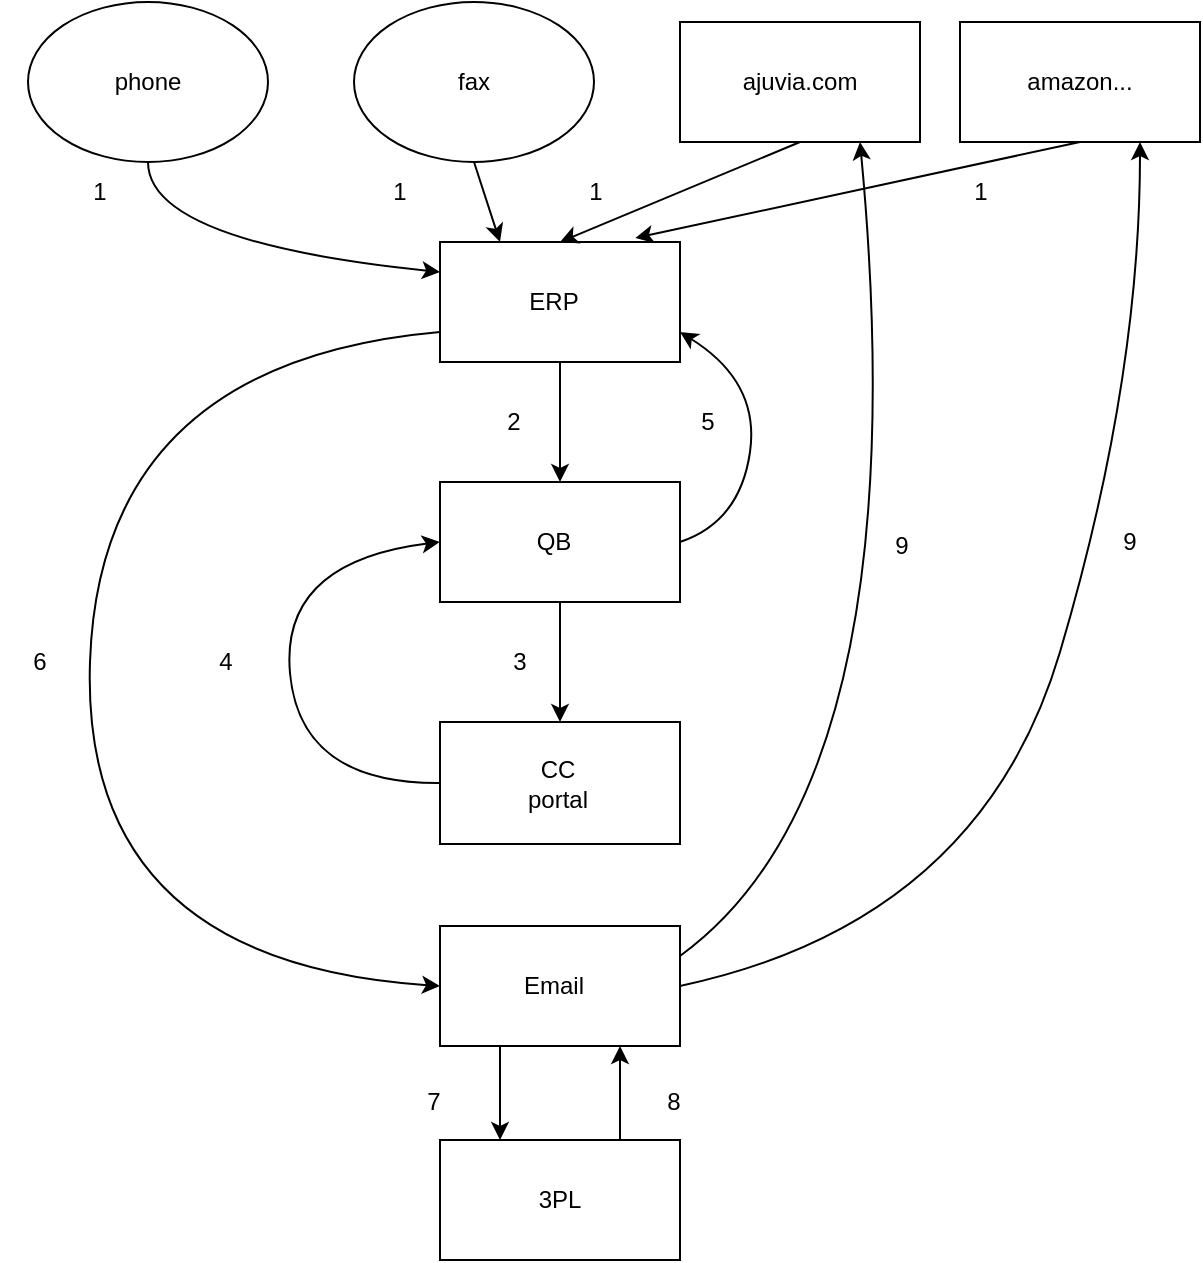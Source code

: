 <mxfile version="10.8.9" type="device"><diagram id="Kq1My3yUYzyfL86bo9pV" name="Page-1"><mxGraphModel dx="643" dy="621" grid="1" gridSize="10" guides="1" tooltips="1" connect="1" arrows="1" fold="1" page="1" pageScale="1" pageWidth="850" pageHeight="1100" math="0" shadow="0"><root><mxCell id="0"/><mxCell id="1" parent="0"/><mxCell id="_3Y1SM31uNITomwnfMop-1" value="" style="rounded=0;whiteSpace=wrap;html=1;" vertex="1" parent="1"><mxGeometry x="280" y="190" width="120" height="60" as="geometry"/></mxCell><mxCell id="_3Y1SM31uNITomwnfMop-2" value="ERP" style="text;html=1;strokeColor=none;fillColor=none;align=center;verticalAlign=middle;whiteSpace=wrap;rounded=0;" vertex="1" parent="1"><mxGeometry x="317" y="210" width="40" height="20" as="geometry"/></mxCell><mxCell id="_3Y1SM31uNITomwnfMop-3" value="" style="rounded=0;whiteSpace=wrap;html=1;" vertex="1" parent="1"><mxGeometry x="280" y="310" width="120" height="60" as="geometry"/></mxCell><mxCell id="_3Y1SM31uNITomwnfMop-4" value="QB" style="text;html=1;strokeColor=none;fillColor=none;align=center;verticalAlign=middle;whiteSpace=wrap;rounded=0;" vertex="1" parent="1"><mxGeometry x="317" y="330" width="40" height="20" as="geometry"/></mxCell><mxCell id="_3Y1SM31uNITomwnfMop-5" value="" style="rounded=0;whiteSpace=wrap;html=1;" vertex="1" parent="1"><mxGeometry x="280" y="430" width="120" height="61" as="geometry"/></mxCell><mxCell id="_3Y1SM31uNITomwnfMop-6" value="CC portal" style="text;html=1;strokeColor=none;fillColor=none;align=center;verticalAlign=middle;whiteSpace=wrap;rounded=0;" vertex="1" parent="1"><mxGeometry x="319" y="451" width="40" height="20" as="geometry"/></mxCell><mxCell id="_3Y1SM31uNITomwnfMop-7" value="" style="rounded=0;whiteSpace=wrap;html=1;" vertex="1" parent="1"><mxGeometry x="280" y="639" width="120" height="60" as="geometry"/></mxCell><mxCell id="_3Y1SM31uNITomwnfMop-8" value="3PL" style="text;html=1;strokeColor=none;fillColor=none;align=center;verticalAlign=middle;whiteSpace=wrap;rounded=0;" vertex="1" parent="1"><mxGeometry x="320" y="659" width="40" height="20" as="geometry"/></mxCell><mxCell id="_3Y1SM31uNITomwnfMop-9" value="" style="rounded=0;whiteSpace=wrap;html=1;" vertex="1" parent="1"><mxGeometry x="280" y="532" width="120" height="60" as="geometry"/></mxCell><mxCell id="_3Y1SM31uNITomwnfMop-10" value="Email" style="text;html=1;strokeColor=none;fillColor=none;align=center;verticalAlign=middle;whiteSpace=wrap;rounded=0;" vertex="1" parent="1"><mxGeometry x="317" y="552" width="40" height="20" as="geometry"/></mxCell><mxCell id="_3Y1SM31uNITomwnfMop-11" value="" style="rounded=0;whiteSpace=wrap;html=1;" vertex="1" parent="1"><mxGeometry x="400" y="80" width="120" height="60" as="geometry"/></mxCell><mxCell id="_3Y1SM31uNITomwnfMop-12" value="" style="ellipse;whiteSpace=wrap;html=1;" vertex="1" parent="1"><mxGeometry x="237" y="70" width="120" height="80" as="geometry"/></mxCell><mxCell id="_3Y1SM31uNITomwnfMop-13" value="" style="ellipse;whiteSpace=wrap;html=1;" vertex="1" parent="1"><mxGeometry x="74" y="70" width="120" height="80" as="geometry"/></mxCell><mxCell id="_3Y1SM31uNITomwnfMop-14" value="" style="rounded=0;whiteSpace=wrap;html=1;" vertex="1" parent="1"><mxGeometry x="540" y="80" width="120" height="60" as="geometry"/></mxCell><mxCell id="_3Y1SM31uNITomwnfMop-15" value="" style="curved=1;endArrow=classic;html=1;exitX=0.5;exitY=1;exitDx=0;exitDy=0;entryX=0;entryY=0.25;entryDx=0;entryDy=0;" edge="1" parent="1" source="_3Y1SM31uNITomwnfMop-13" target="_3Y1SM31uNITomwnfMop-1"><mxGeometry width="50" height="50" relative="1" as="geometry"><mxPoint x="70" y="690" as="sourcePoint"/><mxPoint x="120" y="640" as="targetPoint"/><Array as="points"><mxPoint x="134" y="190"/></Array></mxGeometry></mxCell><mxCell id="_3Y1SM31uNITomwnfMop-16" value="" style="curved=1;endArrow=classic;html=1;exitX=0.5;exitY=1;exitDx=0;exitDy=0;entryX=0.25;entryY=0;entryDx=0;entryDy=0;" edge="1" parent="1" source="_3Y1SM31uNITomwnfMop-12" target="_3Y1SM31uNITomwnfMop-1"><mxGeometry width="50" height="50" relative="1" as="geometry"><mxPoint x="70" y="690" as="sourcePoint"/><mxPoint x="120" y="640" as="targetPoint"/><Array as="points"/></mxGeometry></mxCell><mxCell id="_3Y1SM31uNITomwnfMop-17" value="" style="curved=1;endArrow=classic;html=1;exitX=0.5;exitY=1;exitDx=0;exitDy=0;entryX=0.5;entryY=0;entryDx=0;entryDy=0;" edge="1" parent="1" source="_3Y1SM31uNITomwnfMop-11" target="_3Y1SM31uNITomwnfMop-1"><mxGeometry width="50" height="50" relative="1" as="geometry"><mxPoint x="70" y="690" as="sourcePoint"/><mxPoint x="370" y="190" as="targetPoint"/><Array as="points"/></mxGeometry></mxCell><mxCell id="_3Y1SM31uNITomwnfMop-18" value="" style="curved=1;endArrow=classic;html=1;entryX=0.814;entryY=-0.033;entryDx=0;entryDy=0;exitX=0.5;exitY=1;exitDx=0;exitDy=0;entryPerimeter=0;" edge="1" parent="1" source="_3Y1SM31uNITomwnfMop-14" target="_3Y1SM31uNITomwnfMop-1"><mxGeometry width="50" height="50" relative="1" as="geometry"><mxPoint x="530" y="270" as="sourcePoint"/><mxPoint x="120" y="640" as="targetPoint"/><Array as="points"/></mxGeometry></mxCell><mxCell id="_3Y1SM31uNITomwnfMop-26" value="1" style="text;html=1;resizable=0;points=[];align=center;verticalAlign=middle;labelBackgroundColor=#ffffff;" vertex="1" connectable="0" parent="_3Y1SM31uNITomwnfMop-18"><mxGeometry x="0.729" y="-3" relative="1" as="geometry"><mxPoint x="142" y="-13.489" as="offset"/></mxGeometry></mxCell><mxCell id="_3Y1SM31uNITomwnfMop-19" value="phone" style="text;html=1;strokeColor=none;fillColor=none;align=center;verticalAlign=middle;whiteSpace=wrap;rounded=0;" vertex="1" parent="1"><mxGeometry x="114" y="100" width="40" height="20" as="geometry"/></mxCell><mxCell id="_3Y1SM31uNITomwnfMop-20" value="fax" style="text;html=1;strokeColor=none;fillColor=none;align=center;verticalAlign=middle;whiteSpace=wrap;rounded=0;" vertex="1" parent="1"><mxGeometry x="277" y="100" width="40" height="20" as="geometry"/></mxCell><mxCell id="_3Y1SM31uNITomwnfMop-21" value="ajuvia.com" style="text;html=1;strokeColor=none;fillColor=none;align=center;verticalAlign=middle;whiteSpace=wrap;rounded=0;" vertex="1" parent="1"><mxGeometry x="440" y="100" width="40" height="20" as="geometry"/></mxCell><mxCell id="_3Y1SM31uNITomwnfMop-22" value="amazon..." style="text;html=1;strokeColor=none;fillColor=none;align=center;verticalAlign=middle;whiteSpace=wrap;rounded=0;" vertex="1" parent="1"><mxGeometry x="580" y="100" width="40" height="20" as="geometry"/></mxCell><mxCell id="_3Y1SM31uNITomwnfMop-25" value="" style="curved=1;endArrow=classic;html=1;entryX=0;entryY=0.5;entryDx=0;entryDy=0;exitX=0;exitY=0.5;exitDx=0;exitDy=0;" edge="1" parent="1" source="_3Y1SM31uNITomwnfMop-5" target="_3Y1SM31uNITomwnfMop-3"><mxGeometry width="50" height="50" relative="1" as="geometry"><mxPoint x="70" y="690" as="sourcePoint"/><mxPoint x="120" y="640" as="targetPoint"/><Array as="points"><mxPoint x="210" y="461"/><mxPoint x="200" y="350"/></Array></mxGeometry></mxCell><mxCell id="_3Y1SM31uNITomwnfMop-27" value="" style="curved=1;endArrow=classic;html=1;exitX=1;exitY=0.5;exitDx=0;exitDy=0;entryX=1;entryY=0.75;entryDx=0;entryDy=0;" edge="1" parent="1" source="_3Y1SM31uNITomwnfMop-3" target="_3Y1SM31uNITomwnfMop-1"><mxGeometry width="50" height="50" relative="1" as="geometry"><mxPoint x="70" y="690" as="sourcePoint"/><mxPoint x="120" y="640" as="targetPoint"/><Array as="points"><mxPoint x="430" y="330"/><mxPoint x="440" y="260"/></Array></mxGeometry></mxCell><mxCell id="_3Y1SM31uNITomwnfMop-28" value="" style="curved=1;endArrow=classic;html=1;exitX=0;exitY=0.75;exitDx=0;exitDy=0;entryX=0;entryY=0.5;entryDx=0;entryDy=0;" edge="1" parent="1" source="_3Y1SM31uNITomwnfMop-1" target="_3Y1SM31uNITomwnfMop-9"><mxGeometry width="50" height="50" relative="1" as="geometry"><mxPoint x="70" y="690" as="sourcePoint"/><mxPoint x="120" y="640" as="targetPoint"/><Array as="points"><mxPoint x="110" y="250"/><mxPoint x="100" y="550"/></Array></mxGeometry></mxCell><mxCell id="_3Y1SM31uNITomwnfMop-31" value="" style="curved=1;endArrow=classic;html=1;exitX=1;exitY=0.5;exitDx=0;exitDy=0;entryX=0.75;entryY=1;entryDx=0;entryDy=0;" edge="1" parent="1" source="_3Y1SM31uNITomwnfMop-9" target="_3Y1SM31uNITomwnfMop-14"><mxGeometry width="50" height="50" relative="1" as="geometry"><mxPoint x="170" y="790" as="sourcePoint"/><mxPoint x="630" y="190" as="targetPoint"/><Array as="points"><mxPoint x="550" y="530"/><mxPoint x="630" y="260"/></Array></mxGeometry></mxCell><mxCell id="_3Y1SM31uNITomwnfMop-32" value="" style="curved=1;endArrow=classic;html=1;exitX=1;exitY=0.25;exitDx=0;exitDy=0;entryX=0.75;entryY=1;entryDx=0;entryDy=0;" edge="1" parent="1" source="_3Y1SM31uNITomwnfMop-9" target="_3Y1SM31uNITomwnfMop-11"><mxGeometry width="50" height="50" relative="1" as="geometry"><mxPoint x="640" y="600" as="sourcePoint"/><mxPoint x="690" y="550" as="targetPoint"/><Array as="points"><mxPoint x="520" y="460"/></Array></mxGeometry></mxCell><mxCell id="_3Y1SM31uNITomwnfMop-33" value="1" style="text;html=1;strokeColor=none;fillColor=none;align=center;verticalAlign=middle;whiteSpace=wrap;rounded=0;" vertex="1" parent="1"><mxGeometry x="90" y="155" width="40" height="20" as="geometry"/></mxCell><mxCell id="_3Y1SM31uNITomwnfMop-34" value="1" style="text;html=1;strokeColor=none;fillColor=none;align=center;verticalAlign=middle;whiteSpace=wrap;rounded=0;" vertex="1" parent="1"><mxGeometry x="338" y="155" width="40" height="20" as="geometry"/></mxCell><mxCell id="_3Y1SM31uNITomwnfMop-35" value="1" style="text;html=1;strokeColor=none;fillColor=none;align=center;verticalAlign=middle;whiteSpace=wrap;rounded=0;" vertex="1" parent="1"><mxGeometry x="240" y="155" width="40" height="20" as="geometry"/></mxCell><mxCell id="_3Y1SM31uNITomwnfMop-36" value="2" style="text;html=1;strokeColor=none;fillColor=none;align=center;verticalAlign=middle;whiteSpace=wrap;rounded=0;" vertex="1" parent="1"><mxGeometry x="297" y="270" width="40" height="20" as="geometry"/></mxCell><mxCell id="_3Y1SM31uNITomwnfMop-37" value="3" style="text;html=1;strokeColor=none;fillColor=none;align=center;verticalAlign=middle;whiteSpace=wrap;rounded=0;" vertex="1" parent="1"><mxGeometry x="300" y="390" width="40" height="20" as="geometry"/></mxCell><mxCell id="_3Y1SM31uNITomwnfMop-38" value="4" style="text;html=1;strokeColor=none;fillColor=none;align=center;verticalAlign=middle;whiteSpace=wrap;rounded=0;" vertex="1" parent="1"><mxGeometry x="153" y="390" width="40" height="20" as="geometry"/></mxCell><mxCell id="_3Y1SM31uNITomwnfMop-39" value="5" style="text;html=1;strokeColor=none;fillColor=none;align=center;verticalAlign=middle;whiteSpace=wrap;rounded=0;" vertex="1" parent="1"><mxGeometry x="394" y="270" width="40" height="20" as="geometry"/></mxCell><mxCell id="_3Y1SM31uNITomwnfMop-40" value="6" style="text;html=1;strokeColor=none;fillColor=none;align=center;verticalAlign=middle;whiteSpace=wrap;rounded=0;" vertex="1" parent="1"><mxGeometry x="60" y="390" width="40" height="20" as="geometry"/></mxCell><mxCell id="_3Y1SM31uNITomwnfMop-41" value="" style="endArrow=classic;html=1;exitX=0.25;exitY=1;exitDx=0;exitDy=0;entryX=0.25;entryY=0;entryDx=0;entryDy=0;" edge="1" parent="1" source="_3Y1SM31uNITomwnfMop-9" target="_3Y1SM31uNITomwnfMop-7"><mxGeometry width="50" height="50" relative="1" as="geometry"><mxPoint x="60" y="770" as="sourcePoint"/><mxPoint x="110" y="720" as="targetPoint"/></mxGeometry></mxCell><mxCell id="_3Y1SM31uNITomwnfMop-42" value="7" style="text;html=1;strokeColor=none;fillColor=none;align=center;verticalAlign=middle;whiteSpace=wrap;rounded=0;" vertex="1" parent="1"><mxGeometry x="257" y="610" width="40" height="20" as="geometry"/></mxCell><mxCell id="_3Y1SM31uNITomwnfMop-43" value="8" style="text;html=1;strokeColor=none;fillColor=none;align=center;verticalAlign=middle;whiteSpace=wrap;rounded=0;" vertex="1" parent="1"><mxGeometry x="377" y="610" width="40" height="20" as="geometry"/></mxCell><mxCell id="_3Y1SM31uNITomwnfMop-44" value="" style="endArrow=classic;html=1;entryX=0.75;entryY=1;entryDx=0;entryDy=0;exitX=0.75;exitY=0;exitDx=0;exitDy=0;" edge="1" parent="1" source="_3Y1SM31uNITomwnfMop-7" target="_3Y1SM31uNITomwnfMop-9"><mxGeometry width="50" height="50" relative="1" as="geometry"><mxPoint x="60" y="770" as="sourcePoint"/><mxPoint x="110" y="720" as="targetPoint"/></mxGeometry></mxCell><mxCell id="_3Y1SM31uNITomwnfMop-45" value="9" style="text;html=1;strokeColor=none;fillColor=none;align=center;verticalAlign=middle;whiteSpace=wrap;rounded=0;" vertex="1" parent="1"><mxGeometry x="491" y="332" width="40" height="20" as="geometry"/></mxCell><mxCell id="_3Y1SM31uNITomwnfMop-46" value="9" style="text;html=1;strokeColor=none;fillColor=none;align=center;verticalAlign=middle;whiteSpace=wrap;rounded=0;" vertex="1" parent="1"><mxGeometry x="605" y="330" width="40" height="20" as="geometry"/></mxCell><mxCell id="_3Y1SM31uNITomwnfMop-47" value="" style="endArrow=classic;html=1;exitX=0.5;exitY=1;exitDx=0;exitDy=0;entryX=0.5;entryY=0;entryDx=0;entryDy=0;" edge="1" parent="1" source="_3Y1SM31uNITomwnfMop-1" target="_3Y1SM31uNITomwnfMop-3"><mxGeometry width="50" height="50" relative="1" as="geometry"><mxPoint x="347" y="300" as="sourcePoint"/><mxPoint x="397" y="250" as="targetPoint"/></mxGeometry></mxCell><mxCell id="_3Y1SM31uNITomwnfMop-48" value="" style="endArrow=classic;html=1;entryX=0.5;entryY=0;entryDx=0;entryDy=0;exitX=0.5;exitY=1;exitDx=0;exitDy=0;" edge="1" parent="1" source="_3Y1SM31uNITomwnfMop-3" target="_3Y1SM31uNITomwnfMop-5"><mxGeometry width="50" height="50" relative="1" as="geometry"><mxPoint x="320" y="382" as="sourcePoint"/><mxPoint x="370" y="332" as="targetPoint"/></mxGeometry></mxCell></root></mxGraphModel></diagram></mxfile>